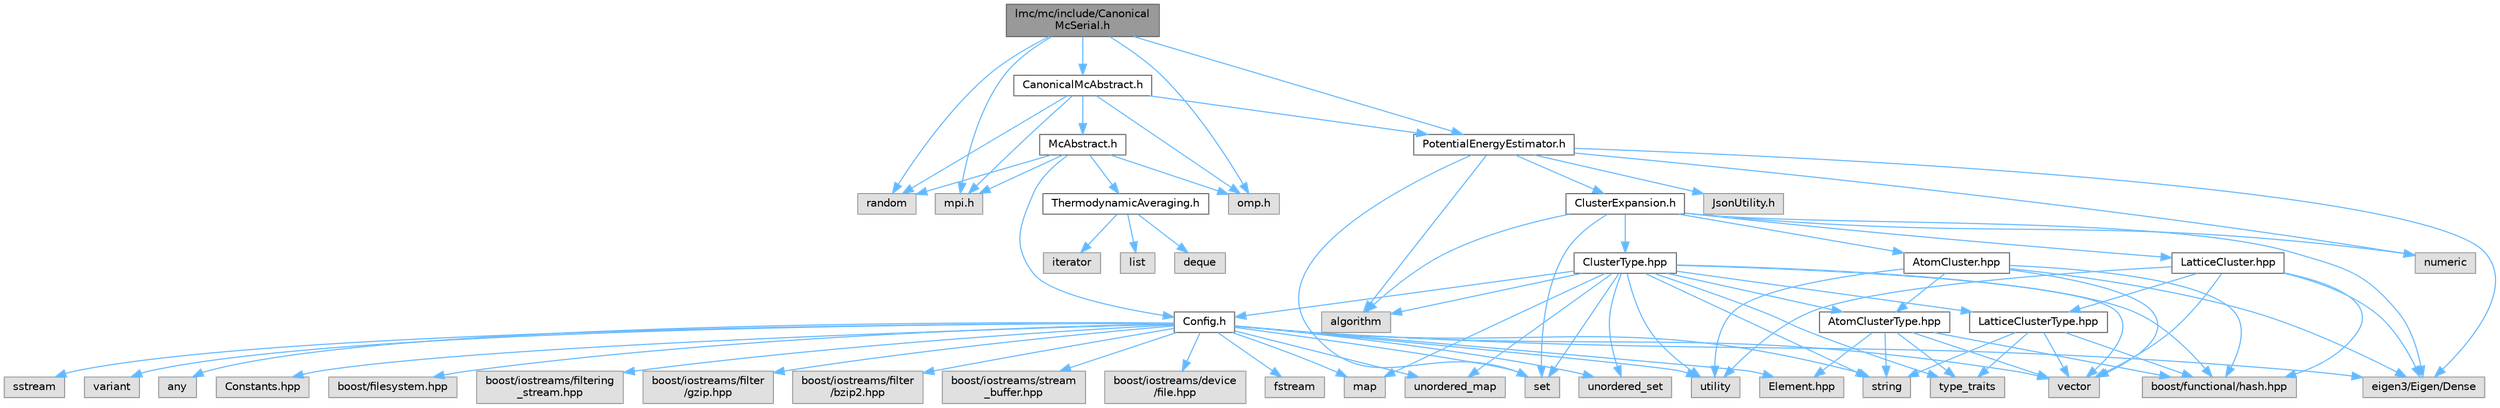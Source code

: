 digraph "lmc/mc/include/CanonicalMcSerial.h"
{
 // LATEX_PDF_SIZE
  bgcolor="transparent";
  edge [fontname=Helvetica,fontsize=10,labelfontname=Helvetica,labelfontsize=10];
  node [fontname=Helvetica,fontsize=10,shape=box,height=0.2,width=0.4];
  Node1 [id="Node000001",label="lmc/mc/include/Canonical\lMcSerial.h",height=0.2,width=0.4,color="gray40", fillcolor="grey60", style="filled", fontcolor="black",tooltip="File for Canonical Monte Carlo Serial class declaration."];
  Node1 -> Node2 [id="edge1_Node000001_Node000002",color="steelblue1",style="solid",tooltip=" "];
  Node2 [id="Node000002",label="random",height=0.2,width=0.4,color="grey60", fillcolor="#E0E0E0", style="filled",tooltip=" "];
  Node1 -> Node3 [id="edge2_Node000001_Node000003",color="steelblue1",style="solid",tooltip=" "];
  Node3 [id="Node000003",label="mpi.h",height=0.2,width=0.4,color="grey60", fillcolor="#E0E0E0", style="filled",tooltip=" "];
  Node1 -> Node4 [id="edge3_Node000001_Node000004",color="steelblue1",style="solid",tooltip=" "];
  Node4 [id="Node000004",label="omp.h",height=0.2,width=0.4,color="grey60", fillcolor="#E0E0E0", style="filled",tooltip=" "];
  Node1 -> Node5 [id="edge4_Node000001_Node000005",color="steelblue1",style="solid",tooltip=" "];
  Node5 [id="Node000005",label="CanonicalMcAbstract.h",height=0.2,width=0.4,color="grey40", fillcolor="white", style="filled",URL="$CanonicalMcAbstract_8h.html",tooltip="File for CanonicalMcAbstract class declaration."];
  Node5 -> Node2 [id="edge5_Node000005_Node000002",color="steelblue1",style="solid",tooltip=" "];
  Node5 -> Node3 [id="edge6_Node000005_Node000003",color="steelblue1",style="solid",tooltip=" "];
  Node5 -> Node4 [id="edge7_Node000005_Node000004",color="steelblue1",style="solid",tooltip=" "];
  Node5 -> Node6 [id="edge8_Node000005_Node000006",color="steelblue1",style="solid",tooltip=" "];
  Node6 [id="Node000006",label="McAbstract.h",height=0.2,width=0.4,color="grey40", fillcolor="white", style="filled",URL="$McAbstract_8h.html",tooltip="File for Monte Carlo Abstract class declaration."];
  Node6 -> Node2 [id="edge9_Node000006_Node000002",color="steelblue1",style="solid",tooltip=" "];
  Node6 -> Node4 [id="edge10_Node000006_Node000004",color="steelblue1",style="solid",tooltip=" "];
  Node6 -> Node3 [id="edge11_Node000006_Node000003",color="steelblue1",style="solid",tooltip=" "];
  Node6 -> Node7 [id="edge12_Node000006_Node000007",color="steelblue1",style="solid",tooltip=" "];
  Node7 [id="Node000007",label="Config.h",height=0.2,width=0.4,color="grey40", fillcolor="white", style="filled",URL="$Config_8h.html",tooltip="File for the Config class definition."];
  Node7 -> Node8 [id="edge13_Node000007_Node000008",color="steelblue1",style="solid",tooltip=" "];
  Node8 [id="Node000008",label="string",height=0.2,width=0.4,color="grey60", fillcolor="#E0E0E0", style="filled",tooltip=" "];
  Node7 -> Node9 [id="edge14_Node000007_Node000009",color="steelblue1",style="solid",tooltip=" "];
  Node9 [id="Node000009",label="fstream",height=0.2,width=0.4,color="grey60", fillcolor="#E0E0E0", style="filled",tooltip=" "];
  Node7 -> Node10 [id="edge15_Node000007_Node000010",color="steelblue1",style="solid",tooltip=" "];
  Node10 [id="Node000010",label="sstream",height=0.2,width=0.4,color="grey60", fillcolor="#E0E0E0", style="filled",tooltip=" "];
  Node7 -> Node11 [id="edge16_Node000007_Node000011",color="steelblue1",style="solid",tooltip=" "];
  Node11 [id="Node000011",label="vector",height=0.2,width=0.4,color="grey60", fillcolor="#E0E0E0", style="filled",tooltip=" "];
  Node7 -> Node12 [id="edge17_Node000007_Node000012",color="steelblue1",style="solid",tooltip=" "];
  Node12 [id="Node000012",label="set",height=0.2,width=0.4,color="grey60", fillcolor="#E0E0E0", style="filled",tooltip=" "];
  Node7 -> Node13 [id="edge18_Node000007_Node000013",color="steelblue1",style="solid",tooltip=" "];
  Node13 [id="Node000013",label="unordered_set",height=0.2,width=0.4,color="grey60", fillcolor="#E0E0E0", style="filled",tooltip=" "];
  Node7 -> Node14 [id="edge19_Node000007_Node000014",color="steelblue1",style="solid",tooltip=" "];
  Node14 [id="Node000014",label="map",height=0.2,width=0.4,color="grey60", fillcolor="#E0E0E0", style="filled",tooltip=" "];
  Node7 -> Node15 [id="edge20_Node000007_Node000015",color="steelblue1",style="solid",tooltip=" "];
  Node15 [id="Node000015",label="unordered_map",height=0.2,width=0.4,color="grey60", fillcolor="#E0E0E0", style="filled",tooltip=" "];
  Node7 -> Node16 [id="edge21_Node000007_Node000016",color="steelblue1",style="solid",tooltip=" "];
  Node16 [id="Node000016",label="utility",height=0.2,width=0.4,color="grey60", fillcolor="#E0E0E0", style="filled",tooltip=" "];
  Node7 -> Node17 [id="edge22_Node000007_Node000017",color="steelblue1",style="solid",tooltip=" "];
  Node17 [id="Node000017",label="variant",height=0.2,width=0.4,color="grey60", fillcolor="#E0E0E0", style="filled",tooltip=" "];
  Node7 -> Node18 [id="edge23_Node000007_Node000018",color="steelblue1",style="solid",tooltip=" "];
  Node18 [id="Node000018",label="any",height=0.2,width=0.4,color="grey60", fillcolor="#E0E0E0", style="filled",tooltip=" "];
  Node7 -> Node19 [id="edge24_Node000007_Node000019",color="steelblue1",style="solid",tooltip=" "];
  Node19 [id="Node000019",label="eigen3/Eigen/Dense",height=0.2,width=0.4,color="grey60", fillcolor="#E0E0E0", style="filled",tooltip=" "];
  Node7 -> Node20 [id="edge25_Node000007_Node000020",color="steelblue1",style="solid",tooltip=" "];
  Node20 [id="Node000020",label="Constants.hpp",height=0.2,width=0.4,color="grey60", fillcolor="#E0E0E0", style="filled",tooltip=" "];
  Node7 -> Node21 [id="edge26_Node000007_Node000021",color="steelblue1",style="solid",tooltip=" "];
  Node21 [id="Node000021",label="Element.hpp",height=0.2,width=0.4,color="grey60", fillcolor="#E0E0E0", style="filled",tooltip=" "];
  Node7 -> Node22 [id="edge27_Node000007_Node000022",color="steelblue1",style="solid",tooltip=" "];
  Node22 [id="Node000022",label="boost/filesystem.hpp",height=0.2,width=0.4,color="grey60", fillcolor="#E0E0E0", style="filled",tooltip=" "];
  Node7 -> Node23 [id="edge28_Node000007_Node000023",color="steelblue1",style="solid",tooltip=" "];
  Node23 [id="Node000023",label="boost/iostreams/filtering\l_stream.hpp",height=0.2,width=0.4,color="grey60", fillcolor="#E0E0E0", style="filled",tooltip=" "];
  Node7 -> Node24 [id="edge29_Node000007_Node000024",color="steelblue1",style="solid",tooltip=" "];
  Node24 [id="Node000024",label="boost/iostreams/filter\l/gzip.hpp",height=0.2,width=0.4,color="grey60", fillcolor="#E0E0E0", style="filled",tooltip=" "];
  Node7 -> Node25 [id="edge30_Node000007_Node000025",color="steelblue1",style="solid",tooltip=" "];
  Node25 [id="Node000025",label="boost/iostreams/filter\l/bzip2.hpp",height=0.2,width=0.4,color="grey60", fillcolor="#E0E0E0", style="filled",tooltip=" "];
  Node7 -> Node26 [id="edge31_Node000007_Node000026",color="steelblue1",style="solid",tooltip=" "];
  Node26 [id="Node000026",label="boost/iostreams/stream\l_buffer.hpp",height=0.2,width=0.4,color="grey60", fillcolor="#E0E0E0", style="filled",tooltip=" "];
  Node7 -> Node27 [id="edge32_Node000007_Node000027",color="steelblue1",style="solid",tooltip=" "];
  Node27 [id="Node000027",label="boost/iostreams/device\l/file.hpp",height=0.2,width=0.4,color="grey60", fillcolor="#E0E0E0", style="filled",tooltip=" "];
  Node6 -> Node28 [id="edge33_Node000006_Node000028",color="steelblue1",style="solid",tooltip=" "];
  Node28 [id="Node000028",label="ThermodynamicAveraging.h",height=0.2,width=0.4,color="grey40", fillcolor="white", style="filled",URL="$ThermodynamicAveraging_8h.html",tooltip="File for ThermodynamicAveraging class declaration."];
  Node28 -> Node29 [id="edge34_Node000028_Node000029",color="steelblue1",style="solid",tooltip=" "];
  Node29 [id="Node000029",label="list",height=0.2,width=0.4,color="grey60", fillcolor="#E0E0E0", style="filled",tooltip=" "];
  Node28 -> Node30 [id="edge35_Node000028_Node000030",color="steelblue1",style="solid",tooltip=" "];
  Node30 [id="Node000030",label="deque",height=0.2,width=0.4,color="grey60", fillcolor="#E0E0E0", style="filled",tooltip=" "];
  Node28 -> Node31 [id="edge36_Node000028_Node000031",color="steelblue1",style="solid",tooltip=" "];
  Node31 [id="Node000031",label="iterator",height=0.2,width=0.4,color="grey60", fillcolor="#E0E0E0", style="filled",tooltip=" "];
  Node5 -> Node32 [id="edge37_Node000005_Node000032",color="steelblue1",style="solid",tooltip=" "];
  Node32 [id="Node000032",label="PotentialEnergyEstimator.h",height=0.2,width=0.4,color="grey40", fillcolor="white", style="filled",URL="$PotentialEnergyEstimator_8h.html",tooltip="File for the PotentialEnergyEstimator class definition."];
  Node32 -> Node12 [id="edge38_Node000032_Node000012",color="steelblue1",style="solid",tooltip=" "];
  Node32 -> Node33 [id="edge39_Node000032_Node000033",color="steelblue1",style="solid",tooltip=" "];
  Node33 [id="Node000033",label="numeric",height=0.2,width=0.4,color="grey60", fillcolor="#E0E0E0", style="filled",tooltip=" "];
  Node32 -> Node34 [id="edge40_Node000032_Node000034",color="steelblue1",style="solid",tooltip=" "];
  Node34 [id="Node000034",label="algorithm",height=0.2,width=0.4,color="grey60", fillcolor="#E0E0E0", style="filled",tooltip=" "];
  Node32 -> Node19 [id="edge41_Node000032_Node000019",color="steelblue1",style="solid",tooltip=" "];
  Node32 -> Node35 [id="edge42_Node000032_Node000035",color="steelblue1",style="solid",tooltip=" "];
  Node35 [id="Node000035",label="ClusterExpansion.h",height=0.2,width=0.4,color="grey40", fillcolor="white", style="filled",URL="$ClusterExpansion_8h.html",tooltip="File for functions of ClusterExpansion methods."];
  Node35 -> Node12 [id="edge43_Node000035_Node000012",color="steelblue1",style="solid",tooltip=" "];
  Node35 -> Node33 [id="edge44_Node000035_Node000033",color="steelblue1",style="solid",tooltip=" "];
  Node35 -> Node34 [id="edge45_Node000035_Node000034",color="steelblue1",style="solid",tooltip=" "];
  Node35 -> Node19 [id="edge46_Node000035_Node000019",color="steelblue1",style="solid",tooltip=" "];
  Node35 -> Node36 [id="edge47_Node000035_Node000036",color="steelblue1",style="solid",tooltip=" "];
  Node36 [id="Node000036",label="LatticeCluster.hpp",height=0.2,width=0.4,color="grey40", fillcolor="white", style="filled",URL="$LatticeCluster_8hpp_source.html",tooltip=" "];
  Node36 -> Node16 [id="edge48_Node000036_Node000016",color="steelblue1",style="solid",tooltip=" "];
  Node36 -> Node11 [id="edge49_Node000036_Node000011",color="steelblue1",style="solid",tooltip=" "];
  Node36 -> Node37 [id="edge50_Node000036_Node000037",color="steelblue1",style="solid",tooltip=" "];
  Node37 [id="Node000037",label="boost/functional/hash.hpp",height=0.2,width=0.4,color="grey60", fillcolor="#E0E0E0", style="filled",tooltip=" "];
  Node36 -> Node19 [id="edge51_Node000036_Node000019",color="steelblue1",style="solid",tooltip=" "];
  Node36 -> Node38 [id="edge52_Node000036_Node000038",color="steelblue1",style="solid",tooltip=" "];
  Node38 [id="Node000038",label="LatticeClusterType.hpp",height=0.2,width=0.4,color="grey40", fillcolor="white", style="filled",URL="$LatticeClusterType_8hpp_source.html",tooltip=" "];
  Node38 -> Node8 [id="edge53_Node000038_Node000008",color="steelblue1",style="solid",tooltip=" "];
  Node38 -> Node11 [id="edge54_Node000038_Node000011",color="steelblue1",style="solid",tooltip=" "];
  Node38 -> Node39 [id="edge55_Node000038_Node000039",color="steelblue1",style="solid",tooltip=" "];
  Node39 [id="Node000039",label="type_traits",height=0.2,width=0.4,color="grey60", fillcolor="#E0E0E0", style="filled",tooltip=" "];
  Node38 -> Node37 [id="edge56_Node000038_Node000037",color="steelblue1",style="solid",tooltip=" "];
  Node35 -> Node40 [id="edge57_Node000035_Node000040",color="steelblue1",style="solid",tooltip=" "];
  Node40 [id="Node000040",label="AtomCluster.hpp",height=0.2,width=0.4,color="grey40", fillcolor="white", style="filled",URL="$AtomCluster_8hpp_source.html",tooltip=" "];
  Node40 -> Node16 [id="edge58_Node000040_Node000016",color="steelblue1",style="solid",tooltip=" "];
  Node40 -> Node11 [id="edge59_Node000040_Node000011",color="steelblue1",style="solid",tooltip=" "];
  Node40 -> Node37 [id="edge60_Node000040_Node000037",color="steelblue1",style="solid",tooltip=" "];
  Node40 -> Node19 [id="edge61_Node000040_Node000019",color="steelblue1",style="solid",tooltip=" "];
  Node40 -> Node41 [id="edge62_Node000040_Node000041",color="steelblue1",style="solid",tooltip=" "];
  Node41 [id="Node000041",label="AtomClusterType.hpp",height=0.2,width=0.4,color="grey40", fillcolor="white", style="filled",URL="$AtomClusterType_8hpp_source.html",tooltip=" "];
  Node41 -> Node8 [id="edge63_Node000041_Node000008",color="steelblue1",style="solid",tooltip=" "];
  Node41 -> Node11 [id="edge64_Node000041_Node000011",color="steelblue1",style="solid",tooltip=" "];
  Node41 -> Node39 [id="edge65_Node000041_Node000039",color="steelblue1",style="solid",tooltip=" "];
  Node41 -> Node37 [id="edge66_Node000041_Node000037",color="steelblue1",style="solid",tooltip=" "];
  Node41 -> Node21 [id="edge67_Node000041_Node000021",color="steelblue1",style="solid",tooltip=" "];
  Node35 -> Node42 [id="edge68_Node000035_Node000042",color="steelblue1",style="solid",tooltip=" "];
  Node42 [id="Node000042",label="ClusterType.hpp",height=0.2,width=0.4,color="grey40", fillcolor="white", style="filled",URL="$ClusterType_8hpp_source.html",tooltip=" "];
  Node42 -> Node16 [id="edge69_Node000042_Node000016",color="steelblue1",style="solid",tooltip=" "];
  Node42 -> Node8 [id="edge70_Node000042_Node000008",color="steelblue1",style="solid",tooltip=" "];
  Node42 -> Node11 [id="edge71_Node000042_Node000011",color="steelblue1",style="solid",tooltip=" "];
  Node42 -> Node14 [id="edge72_Node000042_Node000014",color="steelblue1",style="solid",tooltip=" "];
  Node42 -> Node12 [id="edge73_Node000042_Node000012",color="steelblue1",style="solid",tooltip=" "];
  Node42 -> Node13 [id="edge74_Node000042_Node000013",color="steelblue1",style="solid",tooltip=" "];
  Node42 -> Node15 [id="edge75_Node000042_Node000015",color="steelblue1",style="solid",tooltip=" "];
  Node42 -> Node34 [id="edge76_Node000042_Node000034",color="steelblue1",style="solid",tooltip=" "];
  Node42 -> Node39 [id="edge77_Node000042_Node000039",color="steelblue1",style="solid",tooltip=" "];
  Node42 -> Node37 [id="edge78_Node000042_Node000037",color="steelblue1",style="solid",tooltip=" "];
  Node42 -> Node7 [id="edge79_Node000042_Node000007",color="steelblue1",style="solid",tooltip=" "];
  Node42 -> Node41 [id="edge80_Node000042_Node000041",color="steelblue1",style="solid",tooltip=" "];
  Node42 -> Node38 [id="edge81_Node000042_Node000038",color="steelblue1",style="solid",tooltip=" "];
  Node32 -> Node43 [id="edge82_Node000032_Node000043",color="steelblue1",style="solid",tooltip=" "];
  Node43 [id="Node000043",label="JsonUtility.h",height=0.2,width=0.4,color="grey60", fillcolor="#E0E0E0", style="filled",tooltip=" "];
  Node1 -> Node32 [id="edge83_Node000001_Node000032",color="steelblue1",style="solid",tooltip=" "];
}
